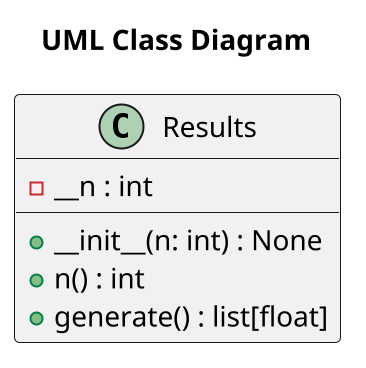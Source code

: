 @startuml
scale 2
title "UML Class Diagram"
class Results {
    -__n : int

    +__init__(n: int) : None
    +n() : int
    +generate() : list[float]
}
@enduml